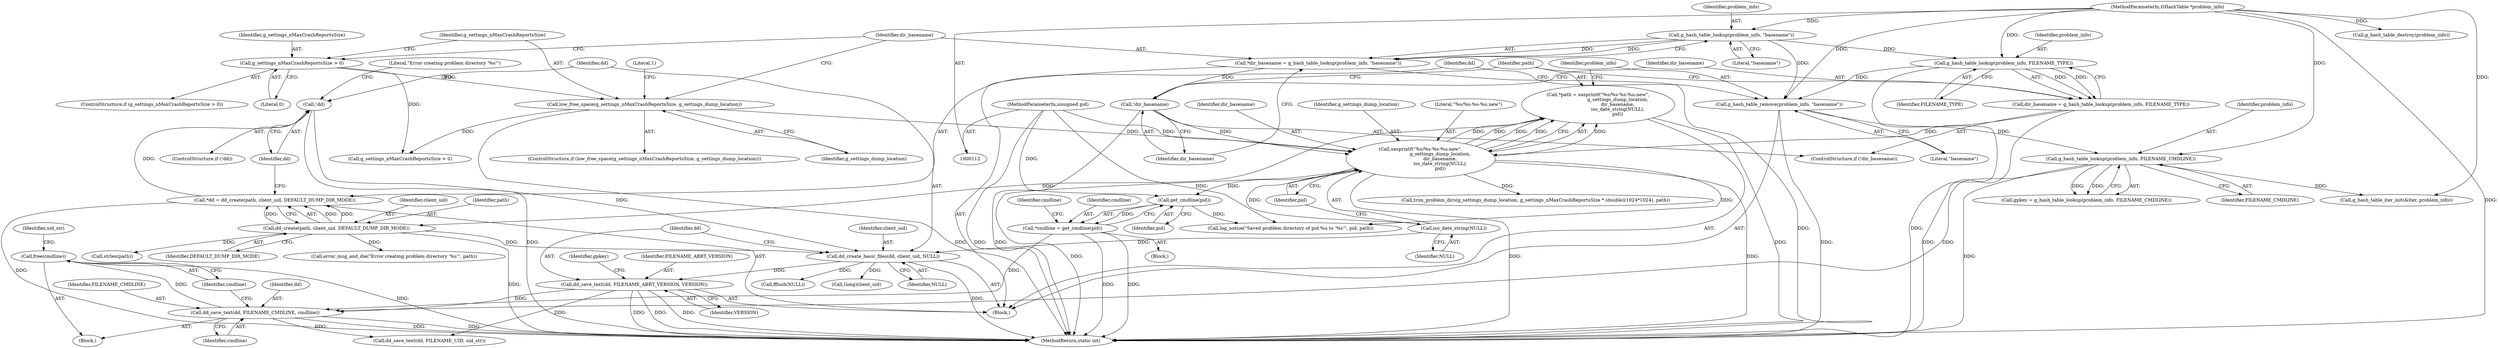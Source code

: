 digraph "0_abrt_8939398b82006ba1fec4ed491339fc075f43fc7c@API" {
"1000198" [label="(Call,free(cmdline))"];
"1000194" [label="(Call,dd_save_text(dd, FILENAME_CMDLINE, cmdline))"];
"1000172" [label="(Call,dd_save_text(dd, FILENAME_ABRT_VERSION, VERSION))"];
"1000168" [label="(Call,dd_create_basic_files(dd, client_uid, NULL))"];
"1000162" [label="(Call,!dd)"];
"1000155" [label="(Call,*dd = dd_create(path, client_uid, DEFAULT_DUMP_DIR_MODE))"];
"1000157" [label="(Call,dd_create(path, client_uid, DEFAULT_DUMP_DIR_MODE))"];
"1000142" [label="(Call,*path = xasprintf(\"%s/%s-%s-%u.new\",\n                           g_settings_dump_location,\n                           dir_basename,\n                           iso_date_string(NULL),\n                           pid))"];
"1000144" [label="(Call,xasprintf(\"%s/%s-%s-%u.new\",\n                           g_settings_dump_location,\n                           dir_basename,\n                           iso_date_string(NULL),\n                           pid))"];
"1000122" [label="(Call,low_free_space(g_settings_nMaxCrashReportsSize, g_settings_dump_location))"];
"1000117" [label="(Call,g_settings_nMaxCrashReportsSize > 0)"];
"1000134" [label="(Call,!dir_basename)"];
"1000128" [label="(Call,*dir_basename = g_hash_table_lookup(problem_info, \"basename\"))"];
"1000130" [label="(Call,g_hash_table_lookup(problem_info, \"basename\"))"];
"1000113" [label="(MethodParameterIn,GHashTable *problem_info)"];
"1000136" [label="(Call,dir_basename = g_hash_table_lookup(problem_info, FILENAME_TYPE))"];
"1000138" [label="(Call,g_hash_table_lookup(problem_info, FILENAME_TYPE))"];
"1000148" [label="(Call,iso_date_string(NULL))"];
"1000114" [label="(MethodParameterIn,unsigned pid)"];
"1000179" [label="(Call,g_hash_table_lookup(problem_info, FILENAME_CMDLINE))"];
"1000151" [label="(Call,g_hash_table_remove(problem_info, \"basename\"))"];
"1000187" [label="(Call,*cmdline = get_cmdline(pid))"];
"1000189" [label="(Call,get_cmdline(pid))"];
"1000136" [label="(Call,dir_basename = g_hash_table_lookup(problem_info, FILENAME_TYPE))"];
"1000180" [label="(Identifier,problem_info)"];
"1000171" [label="(Identifier,NULL)"];
"1000177" [label="(Call,gpkey = g_hash_table_lookup(problem_info, FILENAME_CMDLINE))"];
"1000161" [label="(ControlStructure,if (!dd))"];
"1000134" [label="(Call,!dir_basename)"];
"1000265" [label="(Call,fflush(NULL))"];
"1000147" [label="(Identifier,dir_basename)"];
"1000168" [label="(Call,dd_create_basic_files(dd, client_uid, NULL))"];
"1000117" [label="(Call,g_settings_nMaxCrashReportsSize > 0)"];
"1000157" [label="(Call,dd_create(path, client_uid, DEFAULT_DUMP_DIR_MODE))"];
"1000140" [label="(Identifier,FILENAME_TYPE)"];
"1000173" [label="(Identifier,dd)"];
"1000137" [label="(Identifier,dir_basename)"];
"1000114" [label="(MethodParameterIn,unsigned pid)"];
"1000195" [label="(Identifier,dd)"];
"1000156" [label="(Identifier,dd)"];
"1000130" [label="(Call,g_hash_table_lookup(problem_info, \"basename\"))"];
"1000213" [label="(Call,g_hash_table_iter_init(&iter, problem_info))"];
"1000113" [label="(MethodParameterIn,GHashTable *problem_info)"];
"1000116" [label="(ControlStructure,if (g_settings_nMaxCrashReportsSize > 0))"];
"1000185" [label="(Block,)"];
"1000181" [label="(Identifier,FILENAME_CMDLINE)"];
"1000119" [label="(Literal,0)"];
"1000133" [label="(ControlStructure,if (!dir_basename))"];
"1000170" [label="(Identifier,client_uid)"];
"1000129" [label="(Identifier,dir_basename)"];
"1000291" [label="(MethodReturn,static int)"];
"1000187" [label="(Call,*cmdline = get_cmdline(pid))"];
"1000123" [label="(Identifier,g_settings_nMaxCrashReportsSize)"];
"1000192" [label="(Identifier,cmdline)"];
"1000244" [label="(Call,strlen(path))"];
"1000146" [label="(Identifier,g_settings_dump_location)"];
"1000139" [label="(Identifier,problem_info)"];
"1000128" [label="(Call,*dir_basename = g_hash_table_lookup(problem_info, \"basename\"))"];
"1000190" [label="(Identifier,pid)"];
"1000202" [label="(Identifier,uid_str)"];
"1000122" [label="(Call,low_free_space(g_settings_nMaxCrashReportsSize, g_settings_dump_location))"];
"1000149" [label="(Identifier,NULL)"];
"1000172" [label="(Call,dd_save_text(dd, FILENAME_ABRT_VERSION, VERSION))"];
"1000126" [label="(Literal,1)"];
"1000259" [label="(Call,log_notice(\"Saved problem directory of pid %u to '%s'\", pid, path))"];
"1000153" [label="(Literal,\"basename\")"];
"1000159" [label="(Identifier,client_uid)"];
"1000198" [label="(Call,free(cmdline))"];
"1000138" [label="(Call,g_hash_table_lookup(problem_info, FILENAME_TYPE))"];
"1000169" [label="(Identifier,dd)"];
"1000178" [label="(Identifier,gpkey)"];
"1000148" [label="(Call,iso_date_string(NULL))"];
"1000166" [label="(Literal,\"Error creating problem directory '%s'\")"];
"1000151" [label="(Call,g_hash_table_remove(problem_info, \"basename\"))"];
"1000131" [label="(Identifier,problem_info)"];
"1000236" [label="(Call,g_hash_table_destroy(problem_info))"];
"1000207" [label="(Call,dd_save_text(dd, FILENAME_UID, uid_str))"];
"1000160" [label="(Identifier,DEFAULT_DUMP_DIR_MODE)"];
"1000197" [label="(Identifier,cmdline)"];
"1000273" [label="(Call,g_settings_nMaxCrashReportsSize > 0)"];
"1000199" [label="(Identifier,cmdline)"];
"1000115" [label="(Block,)"];
"1000277" [label="(Call,trim_problem_dirs(g_settings_dump_location, g_settings_nMaxCrashReportsSize * (double)(1024*1024), path))"];
"1000204" [label="(Call,(long)client_uid)"];
"1000150" [label="(Identifier,pid)"];
"1000165" [label="(Call,error_msg_and_die(\"Error creating problem directory '%s'\", path))"];
"1000162" [label="(Call,!dd)"];
"1000194" [label="(Call,dd_save_text(dd, FILENAME_CMDLINE, cmdline))"];
"1000145" [label="(Literal,\"%s/%s-%s-%u.new\")"];
"1000135" [label="(Identifier,dir_basename)"];
"1000124" [label="(Identifier,g_settings_dump_location)"];
"1000179" [label="(Call,g_hash_table_lookup(problem_info, FILENAME_CMDLINE))"];
"1000143" [label="(Identifier,path)"];
"1000163" [label="(Identifier,dd)"];
"1000158" [label="(Identifier,path)"];
"1000189" [label="(Call,get_cmdline(pid))"];
"1000174" [label="(Identifier,FILENAME_ABRT_VERSION)"];
"1000155" [label="(Call,*dd = dd_create(path, client_uid, DEFAULT_DUMP_DIR_MODE))"];
"1000121" [label="(ControlStructure,if (low_free_space(g_settings_nMaxCrashReportsSize, g_settings_dump_location)))"];
"1000196" [label="(Identifier,FILENAME_CMDLINE)"];
"1000175" [label="(Identifier,VERSION)"];
"1000188" [label="(Identifier,cmdline)"];
"1000142" [label="(Call,*path = xasprintf(\"%s/%s-%s-%u.new\",\n                           g_settings_dump_location,\n                           dir_basename,\n                           iso_date_string(NULL),\n                           pid))"];
"1000193" [label="(Block,)"];
"1000144" [label="(Call,xasprintf(\"%s/%s-%s-%u.new\",\n                           g_settings_dump_location,\n                           dir_basename,\n                           iso_date_string(NULL),\n                           pid))"];
"1000118" [label="(Identifier,g_settings_nMaxCrashReportsSize)"];
"1000152" [label="(Identifier,problem_info)"];
"1000132" [label="(Literal,\"basename\")"];
"1000198" -> "1000193"  [label="AST: "];
"1000198" -> "1000199"  [label="CFG: "];
"1000199" -> "1000198"  [label="AST: "];
"1000202" -> "1000198"  [label="CFG: "];
"1000198" -> "1000291"  [label="DDG: "];
"1000194" -> "1000198"  [label="DDG: "];
"1000194" -> "1000193"  [label="AST: "];
"1000194" -> "1000197"  [label="CFG: "];
"1000195" -> "1000194"  [label="AST: "];
"1000196" -> "1000194"  [label="AST: "];
"1000197" -> "1000194"  [label="AST: "];
"1000199" -> "1000194"  [label="CFG: "];
"1000194" -> "1000291"  [label="DDG: "];
"1000194" -> "1000291"  [label="DDG: "];
"1000172" -> "1000194"  [label="DDG: "];
"1000179" -> "1000194"  [label="DDG: "];
"1000187" -> "1000194"  [label="DDG: "];
"1000194" -> "1000207"  [label="DDG: "];
"1000172" -> "1000115"  [label="AST: "];
"1000172" -> "1000175"  [label="CFG: "];
"1000173" -> "1000172"  [label="AST: "];
"1000174" -> "1000172"  [label="AST: "];
"1000175" -> "1000172"  [label="AST: "];
"1000178" -> "1000172"  [label="CFG: "];
"1000172" -> "1000291"  [label="DDG: "];
"1000172" -> "1000291"  [label="DDG: "];
"1000172" -> "1000291"  [label="DDG: "];
"1000168" -> "1000172"  [label="DDG: "];
"1000172" -> "1000207"  [label="DDG: "];
"1000168" -> "1000115"  [label="AST: "];
"1000168" -> "1000171"  [label="CFG: "];
"1000169" -> "1000168"  [label="AST: "];
"1000170" -> "1000168"  [label="AST: "];
"1000171" -> "1000168"  [label="AST: "];
"1000173" -> "1000168"  [label="CFG: "];
"1000168" -> "1000291"  [label="DDG: "];
"1000162" -> "1000168"  [label="DDG: "];
"1000157" -> "1000168"  [label="DDG: "];
"1000148" -> "1000168"  [label="DDG: "];
"1000168" -> "1000204"  [label="DDG: "];
"1000168" -> "1000265"  [label="DDG: "];
"1000162" -> "1000161"  [label="AST: "];
"1000162" -> "1000163"  [label="CFG: "];
"1000163" -> "1000162"  [label="AST: "];
"1000166" -> "1000162"  [label="CFG: "];
"1000169" -> "1000162"  [label="CFG: "];
"1000162" -> "1000291"  [label="DDG: "];
"1000155" -> "1000162"  [label="DDG: "];
"1000155" -> "1000115"  [label="AST: "];
"1000155" -> "1000157"  [label="CFG: "];
"1000156" -> "1000155"  [label="AST: "];
"1000157" -> "1000155"  [label="AST: "];
"1000163" -> "1000155"  [label="CFG: "];
"1000155" -> "1000291"  [label="DDG: "];
"1000157" -> "1000155"  [label="DDG: "];
"1000157" -> "1000155"  [label="DDG: "];
"1000157" -> "1000155"  [label="DDG: "];
"1000157" -> "1000160"  [label="CFG: "];
"1000158" -> "1000157"  [label="AST: "];
"1000159" -> "1000157"  [label="AST: "];
"1000160" -> "1000157"  [label="AST: "];
"1000157" -> "1000291"  [label="DDG: "];
"1000142" -> "1000157"  [label="DDG: "];
"1000157" -> "1000165"  [label="DDG: "];
"1000157" -> "1000244"  [label="DDG: "];
"1000142" -> "1000115"  [label="AST: "];
"1000142" -> "1000144"  [label="CFG: "];
"1000143" -> "1000142"  [label="AST: "];
"1000144" -> "1000142"  [label="AST: "];
"1000152" -> "1000142"  [label="CFG: "];
"1000142" -> "1000291"  [label="DDG: "];
"1000144" -> "1000142"  [label="DDG: "];
"1000144" -> "1000142"  [label="DDG: "];
"1000144" -> "1000142"  [label="DDG: "];
"1000144" -> "1000142"  [label="DDG: "];
"1000144" -> "1000142"  [label="DDG: "];
"1000144" -> "1000150"  [label="CFG: "];
"1000145" -> "1000144"  [label="AST: "];
"1000146" -> "1000144"  [label="AST: "];
"1000147" -> "1000144"  [label="AST: "];
"1000148" -> "1000144"  [label="AST: "];
"1000150" -> "1000144"  [label="AST: "];
"1000144" -> "1000291"  [label="DDG: "];
"1000144" -> "1000291"  [label="DDG: "];
"1000144" -> "1000291"  [label="DDG: "];
"1000122" -> "1000144"  [label="DDG: "];
"1000134" -> "1000144"  [label="DDG: "];
"1000136" -> "1000144"  [label="DDG: "];
"1000148" -> "1000144"  [label="DDG: "];
"1000114" -> "1000144"  [label="DDG: "];
"1000144" -> "1000189"  [label="DDG: "];
"1000144" -> "1000259"  [label="DDG: "];
"1000144" -> "1000277"  [label="DDG: "];
"1000122" -> "1000121"  [label="AST: "];
"1000122" -> "1000124"  [label="CFG: "];
"1000123" -> "1000122"  [label="AST: "];
"1000124" -> "1000122"  [label="AST: "];
"1000126" -> "1000122"  [label="CFG: "];
"1000129" -> "1000122"  [label="CFG: "];
"1000122" -> "1000291"  [label="DDG: "];
"1000117" -> "1000122"  [label="DDG: "];
"1000122" -> "1000273"  [label="DDG: "];
"1000117" -> "1000116"  [label="AST: "];
"1000117" -> "1000119"  [label="CFG: "];
"1000118" -> "1000117"  [label="AST: "];
"1000119" -> "1000117"  [label="AST: "];
"1000123" -> "1000117"  [label="CFG: "];
"1000129" -> "1000117"  [label="CFG: "];
"1000117" -> "1000273"  [label="DDG: "];
"1000134" -> "1000133"  [label="AST: "];
"1000134" -> "1000135"  [label="CFG: "];
"1000135" -> "1000134"  [label="AST: "];
"1000137" -> "1000134"  [label="CFG: "];
"1000143" -> "1000134"  [label="CFG: "];
"1000134" -> "1000291"  [label="DDG: "];
"1000128" -> "1000134"  [label="DDG: "];
"1000128" -> "1000115"  [label="AST: "];
"1000128" -> "1000130"  [label="CFG: "];
"1000129" -> "1000128"  [label="AST: "];
"1000130" -> "1000128"  [label="AST: "];
"1000135" -> "1000128"  [label="CFG: "];
"1000128" -> "1000291"  [label="DDG: "];
"1000130" -> "1000128"  [label="DDG: "];
"1000130" -> "1000128"  [label="DDG: "];
"1000130" -> "1000132"  [label="CFG: "];
"1000131" -> "1000130"  [label="AST: "];
"1000132" -> "1000130"  [label="AST: "];
"1000113" -> "1000130"  [label="DDG: "];
"1000130" -> "1000138"  [label="DDG: "];
"1000130" -> "1000151"  [label="DDG: "];
"1000113" -> "1000112"  [label="AST: "];
"1000113" -> "1000291"  [label="DDG: "];
"1000113" -> "1000138"  [label="DDG: "];
"1000113" -> "1000151"  [label="DDG: "];
"1000113" -> "1000179"  [label="DDG: "];
"1000113" -> "1000213"  [label="DDG: "];
"1000113" -> "1000236"  [label="DDG: "];
"1000136" -> "1000133"  [label="AST: "];
"1000136" -> "1000138"  [label="CFG: "];
"1000137" -> "1000136"  [label="AST: "];
"1000138" -> "1000136"  [label="AST: "];
"1000143" -> "1000136"  [label="CFG: "];
"1000136" -> "1000291"  [label="DDG: "];
"1000138" -> "1000136"  [label="DDG: "];
"1000138" -> "1000136"  [label="DDG: "];
"1000138" -> "1000140"  [label="CFG: "];
"1000139" -> "1000138"  [label="AST: "];
"1000140" -> "1000138"  [label="AST: "];
"1000138" -> "1000291"  [label="DDG: "];
"1000138" -> "1000151"  [label="DDG: "];
"1000148" -> "1000149"  [label="CFG: "];
"1000149" -> "1000148"  [label="AST: "];
"1000150" -> "1000148"  [label="CFG: "];
"1000114" -> "1000112"  [label="AST: "];
"1000114" -> "1000291"  [label="DDG: "];
"1000114" -> "1000189"  [label="DDG: "];
"1000114" -> "1000259"  [label="DDG: "];
"1000179" -> "1000177"  [label="AST: "];
"1000179" -> "1000181"  [label="CFG: "];
"1000180" -> "1000179"  [label="AST: "];
"1000181" -> "1000179"  [label="AST: "];
"1000177" -> "1000179"  [label="CFG: "];
"1000179" -> "1000291"  [label="DDG: "];
"1000179" -> "1000177"  [label="DDG: "];
"1000179" -> "1000177"  [label="DDG: "];
"1000151" -> "1000179"  [label="DDG: "];
"1000179" -> "1000213"  [label="DDG: "];
"1000151" -> "1000115"  [label="AST: "];
"1000151" -> "1000153"  [label="CFG: "];
"1000152" -> "1000151"  [label="AST: "];
"1000153" -> "1000151"  [label="AST: "];
"1000156" -> "1000151"  [label="CFG: "];
"1000151" -> "1000291"  [label="DDG: "];
"1000187" -> "1000185"  [label="AST: "];
"1000187" -> "1000189"  [label="CFG: "];
"1000188" -> "1000187"  [label="AST: "];
"1000189" -> "1000187"  [label="AST: "];
"1000192" -> "1000187"  [label="CFG: "];
"1000187" -> "1000291"  [label="DDG: "];
"1000187" -> "1000291"  [label="DDG: "];
"1000189" -> "1000187"  [label="DDG: "];
"1000189" -> "1000190"  [label="CFG: "];
"1000190" -> "1000189"  [label="AST: "];
"1000189" -> "1000259"  [label="DDG: "];
}
